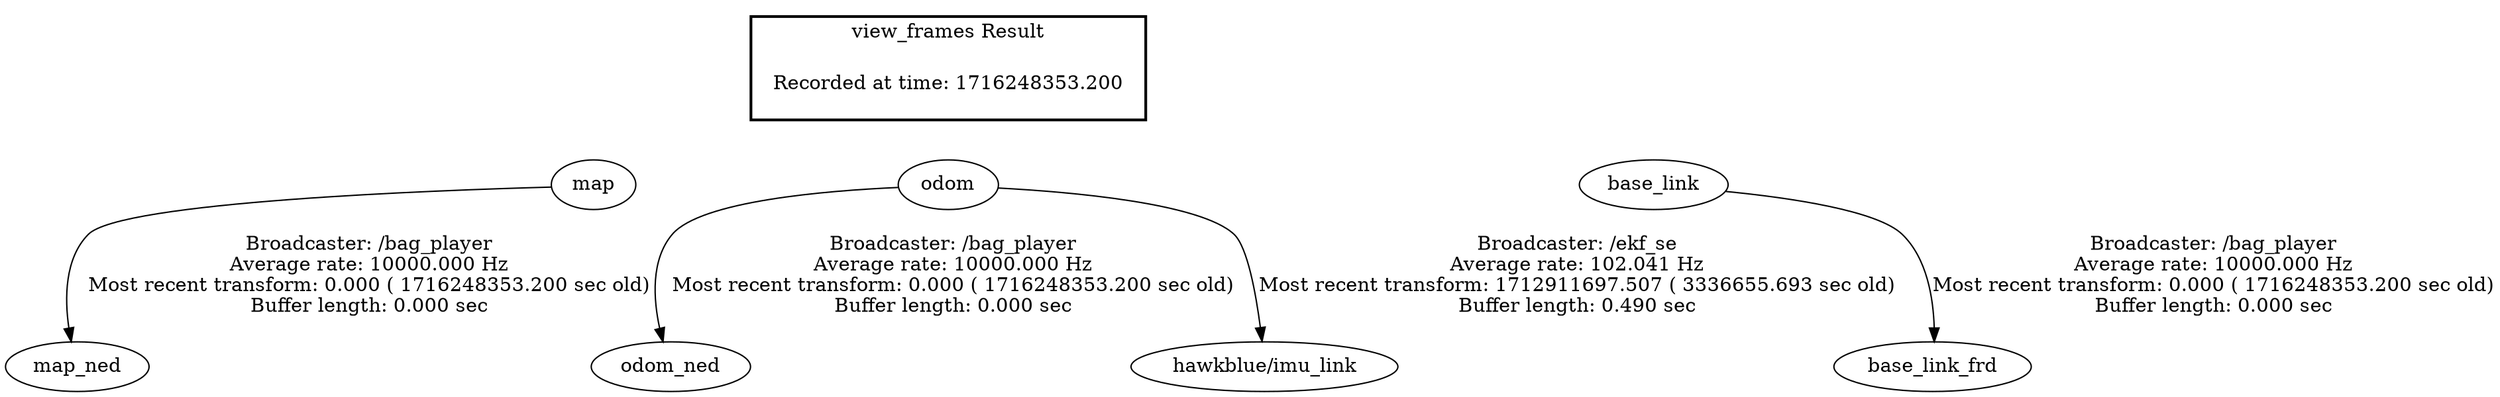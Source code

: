 digraph G {
"map" -> "map_ned"[label="Broadcaster: /bag_player\nAverage rate: 10000.000 Hz\nMost recent transform: 0.000 ( 1716248353.200 sec old)\nBuffer length: 0.000 sec\n"];
"odom" -> "odom_ned"[label="Broadcaster: /bag_player\nAverage rate: 10000.000 Hz\nMost recent transform: 0.000 ( 1716248353.200 sec old)\nBuffer length: 0.000 sec\n"];
"base_link" -> "base_link_frd"[label="Broadcaster: /bag_player\nAverage rate: 10000.000 Hz\nMost recent transform: 0.000 ( 1716248353.200 sec old)\nBuffer length: 0.000 sec\n"];
"odom" -> "hawkblue/imu_link"[label="Broadcaster: /ekf_se\nAverage rate: 102.041 Hz\nMost recent transform: 1712911697.507 ( 3336655.693 sec old)\nBuffer length: 0.490 sec\n"];
edge [style=invis];
 subgraph cluster_legend { style=bold; color=black; label ="view_frames Result";
"Recorded at time: 1716248353.200"[ shape=plaintext ] ;
 }->"map";
edge [style=invis];
 subgraph cluster_legend { style=bold; color=black; label ="view_frames Result";
"Recorded at time: 1716248353.200"[ shape=plaintext ] ;
 }->"odom";
edge [style=invis];
 subgraph cluster_legend { style=bold; color=black; label ="view_frames Result";
"Recorded at time: 1716248353.200"[ shape=plaintext ] ;
 }->"base_link";
}